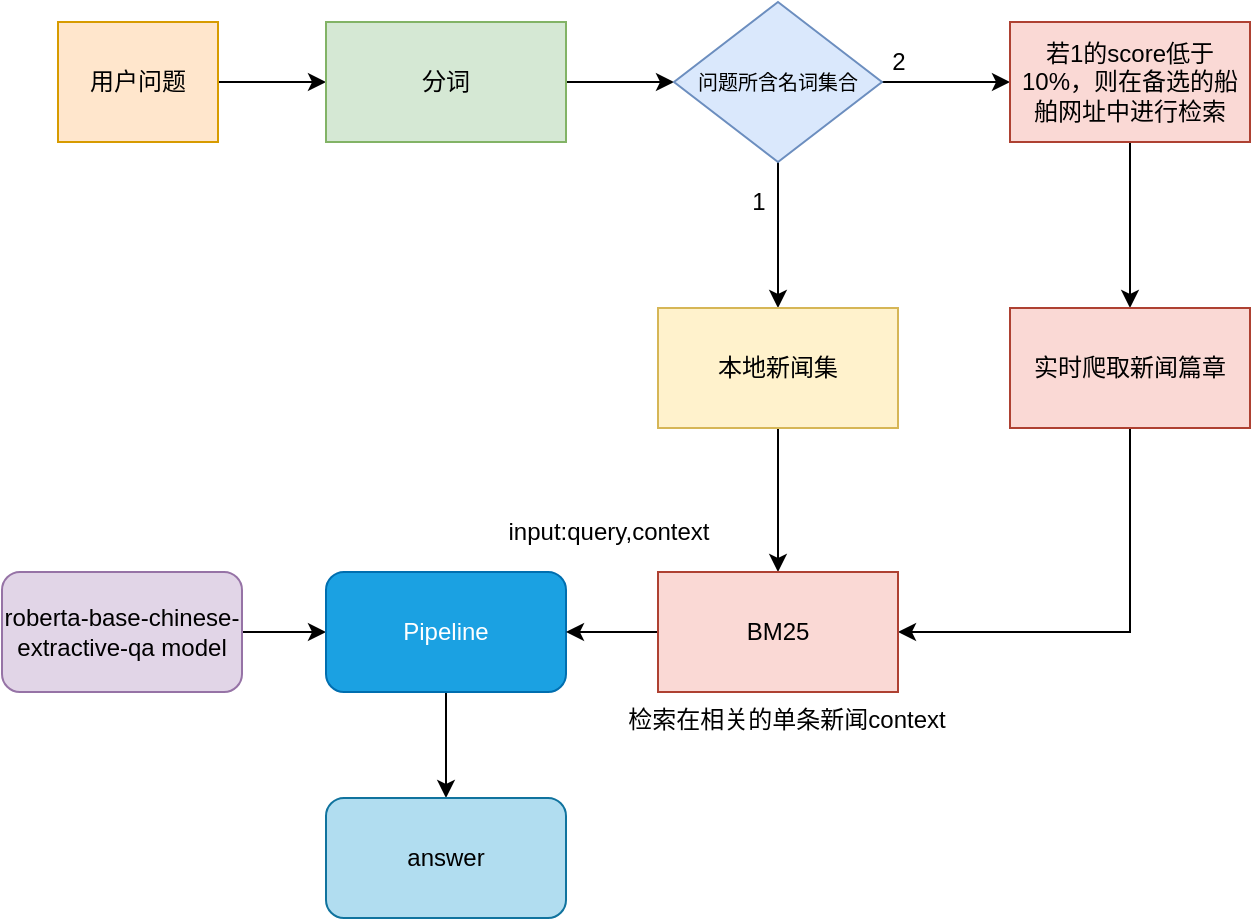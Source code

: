 <mxfile version="20.7.4" type="github">
  <diagram id="lcY6LWT-MC-6HkmapBUw" name="第 1 页">
    <mxGraphModel dx="1354" dy="567" grid="0" gridSize="10" guides="1" tooltips="1" connect="1" arrows="1" fold="1" page="1" pageScale="1" pageWidth="827" pageHeight="1169" math="0" shadow="0">
      <root>
        <mxCell id="0" />
        <mxCell id="1" parent="0" />
        <mxCell id="8Y2mwY2thFTVQrrob2Md-16" value="" style="edgeStyle=orthogonalEdgeStyle;rounded=0;orthogonalLoop=1;jettySize=auto;html=1;" edge="1" parent="1" source="8Y2mwY2thFTVQrrob2Md-1" target="8Y2mwY2thFTVQrrob2Md-15">
          <mxGeometry relative="1" as="geometry" />
        </mxCell>
        <mxCell id="8Y2mwY2thFTVQrrob2Md-1" value="roberta-base-chinese-extractive-qa model" style="rounded=1;whiteSpace=wrap;html=1;fillColor=#e1d5e7;strokeColor=#9673a6;" vertex="1" parent="1">
          <mxGeometry x="132" y="385" width="120" height="60" as="geometry" />
        </mxCell>
        <mxCell id="8Y2mwY2thFTVQrrob2Md-4" value="" style="edgeStyle=orthogonalEdgeStyle;rounded=0;orthogonalLoop=1;jettySize=auto;html=1;" edge="1" parent="1" source="8Y2mwY2thFTVQrrob2Md-2" target="8Y2mwY2thFTVQrrob2Md-3">
          <mxGeometry relative="1" as="geometry" />
        </mxCell>
        <mxCell id="8Y2mwY2thFTVQrrob2Md-2" value="用户问题" style="rounded=0;whiteSpace=wrap;html=1;fillColor=#ffe6cc;strokeColor=#d79b00;" vertex="1" parent="1">
          <mxGeometry x="160" y="110" width="80" height="60" as="geometry" />
        </mxCell>
        <mxCell id="8Y2mwY2thFTVQrrob2Md-8" value="" style="edgeStyle=orthogonalEdgeStyle;rounded=0;orthogonalLoop=1;jettySize=auto;html=1;" edge="1" parent="1" source="8Y2mwY2thFTVQrrob2Md-3" target="8Y2mwY2thFTVQrrob2Md-7">
          <mxGeometry relative="1" as="geometry" />
        </mxCell>
        <mxCell id="8Y2mwY2thFTVQrrob2Md-3" value="分词" style="whiteSpace=wrap;html=1;rounded=0;fillColor=#d5e8d4;strokeColor=#82b366;" vertex="1" parent="1">
          <mxGeometry x="294" y="110" width="120" height="60" as="geometry" />
        </mxCell>
        <mxCell id="8Y2mwY2thFTVQrrob2Md-10" value="" style="edgeStyle=orthogonalEdgeStyle;rounded=0;orthogonalLoop=1;jettySize=auto;html=1;" edge="1" parent="1" source="8Y2mwY2thFTVQrrob2Md-7" target="8Y2mwY2thFTVQrrob2Md-9">
          <mxGeometry relative="1" as="geometry" />
        </mxCell>
        <mxCell id="8Y2mwY2thFTVQrrob2Md-12" value="" style="edgeStyle=orthogonalEdgeStyle;rounded=0;orthogonalLoop=1;jettySize=auto;html=1;" edge="1" parent="1" source="8Y2mwY2thFTVQrrob2Md-7" target="8Y2mwY2thFTVQrrob2Md-11">
          <mxGeometry relative="1" as="geometry" />
        </mxCell>
        <mxCell id="8Y2mwY2thFTVQrrob2Md-7" value="&lt;font style=&quot;font-size: 10px;&quot;&gt;问题所含名词集合&lt;/font&gt;" style="rhombus;whiteSpace=wrap;html=1;rounded=0;fillColor=#dae8fc;strokeColor=#6c8ebf;" vertex="1" parent="1">
          <mxGeometry x="468" y="100" width="104" height="80" as="geometry" />
        </mxCell>
        <mxCell id="8Y2mwY2thFTVQrrob2Md-24" value="" style="edgeStyle=orthogonalEdgeStyle;rounded=0;orthogonalLoop=1;jettySize=auto;html=1;fontSize=10;" edge="1" parent="1" source="8Y2mwY2thFTVQrrob2Md-9" target="8Y2mwY2thFTVQrrob2Md-23">
          <mxGeometry relative="1" as="geometry" />
        </mxCell>
        <mxCell id="8Y2mwY2thFTVQrrob2Md-9" value="若1的score低于10%，则在备选的船舶网址中进行检索" style="rounded=0;whiteSpace=wrap;html=1;fillColor=#fad9d5;strokeColor=#ae4132;" vertex="1" parent="1">
          <mxGeometry x="636" y="110" width="120" height="60" as="geometry" />
        </mxCell>
        <mxCell id="8Y2mwY2thFTVQrrob2Md-31" style="edgeStyle=orthogonalEdgeStyle;rounded=0;orthogonalLoop=1;jettySize=auto;html=1;exitX=0.5;exitY=1;exitDx=0;exitDy=0;fontSize=10;" edge="1" parent="1" source="8Y2mwY2thFTVQrrob2Md-11" target="8Y2mwY2thFTVQrrob2Md-28">
          <mxGeometry relative="1" as="geometry" />
        </mxCell>
        <mxCell id="8Y2mwY2thFTVQrrob2Md-11" value="本地新闻集" style="whiteSpace=wrap;html=1;rounded=0;fillColor=#fff2cc;strokeColor=#d6b656;" vertex="1" parent="1">
          <mxGeometry x="460" y="253" width="120" height="60" as="geometry" />
        </mxCell>
        <mxCell id="8Y2mwY2thFTVQrrob2Md-13" value="1" style="text;html=1;align=center;verticalAlign=middle;resizable=0;points=[];autosize=1;strokeColor=none;fillColor=none;" vertex="1" parent="1">
          <mxGeometry x="495" y="185" width="30" height="30" as="geometry" />
        </mxCell>
        <mxCell id="8Y2mwY2thFTVQrrob2Md-14" value="2" style="text;html=1;align=center;verticalAlign=middle;resizable=0;points=[];autosize=1;strokeColor=none;fillColor=none;" vertex="1" parent="1">
          <mxGeometry x="565" y="115" width="30" height="30" as="geometry" />
        </mxCell>
        <mxCell id="8Y2mwY2thFTVQrrob2Md-21" value="" style="edgeStyle=orthogonalEdgeStyle;rounded=0;orthogonalLoop=1;jettySize=auto;html=1;fontSize=10;" edge="1" parent="1" source="8Y2mwY2thFTVQrrob2Md-15" target="8Y2mwY2thFTVQrrob2Md-20">
          <mxGeometry relative="1" as="geometry" />
        </mxCell>
        <mxCell id="8Y2mwY2thFTVQrrob2Md-15" value="Pipeline" style="rounded=1;whiteSpace=wrap;html=1;fillColor=#1ba1e2;fontColor=#ffffff;strokeColor=#006EAF;" vertex="1" parent="1">
          <mxGeometry x="294" y="385" width="120" height="60" as="geometry" />
        </mxCell>
        <mxCell id="8Y2mwY2thFTVQrrob2Md-19" value="input:query,context" style="text;html=1;align=center;verticalAlign=middle;resizable=0;points=[];autosize=1;strokeColor=none;fillColor=none;" vertex="1" parent="1">
          <mxGeometry x="375" y="350" width="120" height="30" as="geometry" />
        </mxCell>
        <mxCell id="8Y2mwY2thFTVQrrob2Md-20" value="answer" style="whiteSpace=wrap;html=1;rounded=1;fillColor=#b1ddf0;strokeColor=#10739e;" vertex="1" parent="1">
          <mxGeometry x="294" y="498" width="120" height="60" as="geometry" />
        </mxCell>
        <mxCell id="8Y2mwY2thFTVQrrob2Md-32" style="edgeStyle=orthogonalEdgeStyle;rounded=0;orthogonalLoop=1;jettySize=auto;html=1;exitX=0.5;exitY=1;exitDx=0;exitDy=0;entryX=1;entryY=0.5;entryDx=0;entryDy=0;fontSize=10;" edge="1" parent="1" source="8Y2mwY2thFTVQrrob2Md-23" target="8Y2mwY2thFTVQrrob2Md-28">
          <mxGeometry relative="1" as="geometry" />
        </mxCell>
        <mxCell id="8Y2mwY2thFTVQrrob2Md-23" value="实时爬取新闻篇章" style="whiteSpace=wrap;html=1;fillColor=#fad9d5;strokeColor=#ae4132;rounded=0;" vertex="1" parent="1">
          <mxGeometry x="636" y="253" width="120" height="60" as="geometry" />
        </mxCell>
        <mxCell id="8Y2mwY2thFTVQrrob2Md-33" style="edgeStyle=orthogonalEdgeStyle;rounded=0;orthogonalLoop=1;jettySize=auto;html=1;exitX=0;exitY=0.5;exitDx=0;exitDy=0;entryX=1;entryY=0.5;entryDx=0;entryDy=0;fontSize=10;" edge="1" parent="1" source="8Y2mwY2thFTVQrrob2Md-28" target="8Y2mwY2thFTVQrrob2Md-15">
          <mxGeometry relative="1" as="geometry" />
        </mxCell>
        <mxCell id="8Y2mwY2thFTVQrrob2Md-28" value="BM25" style="whiteSpace=wrap;html=1;fillColor=#fad9d5;strokeColor=#ae4132;rounded=0;" vertex="1" parent="1">
          <mxGeometry x="460" y="385" width="120" height="60" as="geometry" />
        </mxCell>
        <mxCell id="8Y2mwY2thFTVQrrob2Md-34" value="&lt;span style=&quot;font-size: 12px;&quot;&gt;检索在相关的单条新闻context&lt;/span&gt;" style="text;html=1;align=center;verticalAlign=middle;resizable=0;points=[];autosize=1;strokeColor=none;fillColor=none;fontSize=10;" vertex="1" parent="1">
          <mxGeometry x="435" y="445" width="177" height="27" as="geometry" />
        </mxCell>
      </root>
    </mxGraphModel>
  </diagram>
</mxfile>
